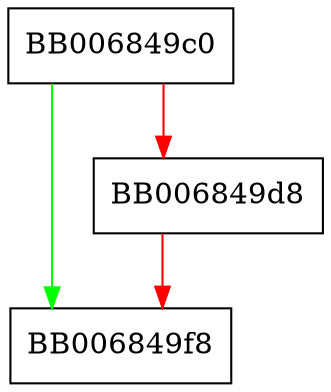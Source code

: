digraph i2d_PKCS8PrivateKeyInfo_bio {
  node [shape="box"];
  graph [splines=ortho];
  BB006849c0 -> BB006849f8 [color="green"];
  BB006849c0 -> BB006849d8 [color="red"];
  BB006849d8 -> BB006849f8 [color="red"];
}
